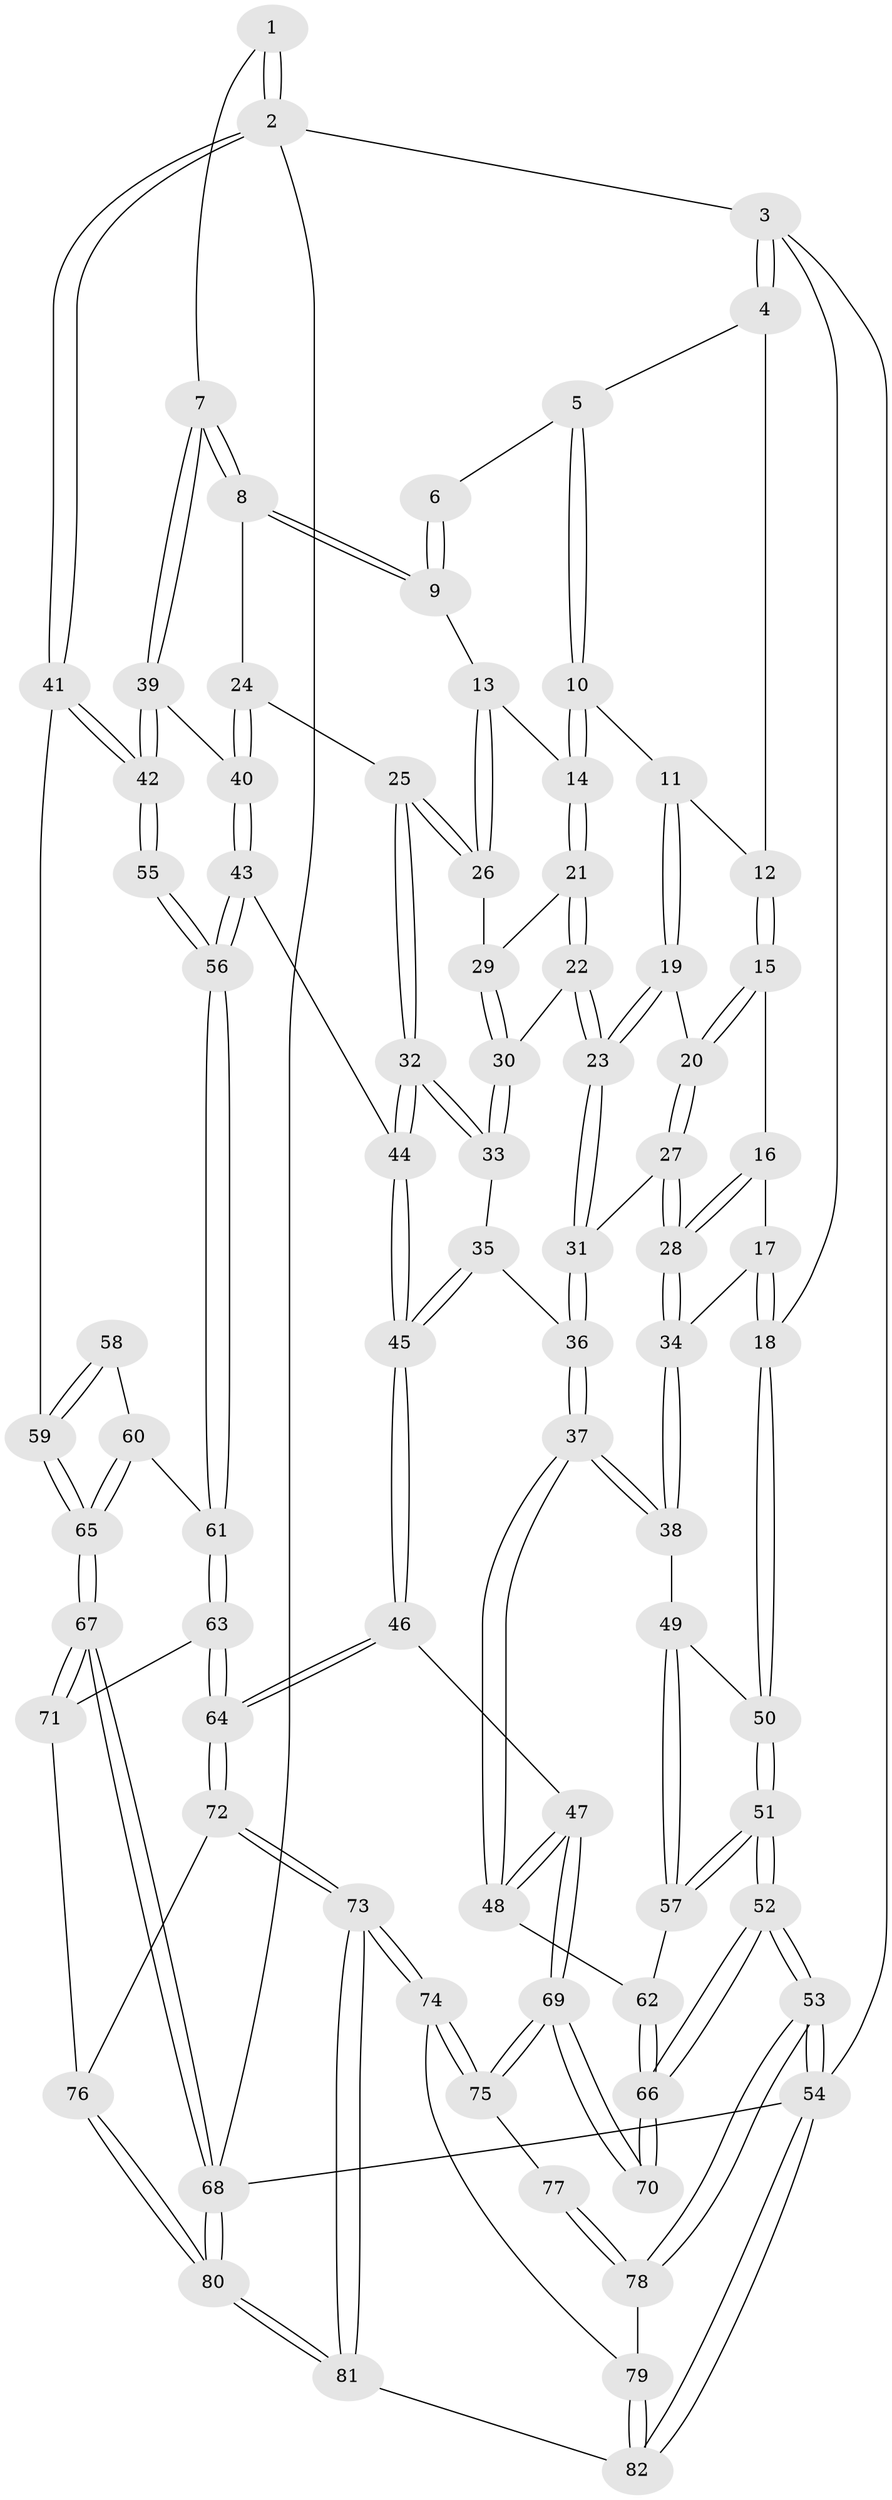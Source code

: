 // Generated by graph-tools (version 1.1) at 2025/27/03/15/25 16:27:57]
// undirected, 82 vertices, 202 edges
graph export_dot {
graph [start="1"]
  node [color=gray90,style=filled];
  1 [pos="+0.9311991757764962+0"];
  2 [pos="+1+0"];
  3 [pos="+0+0"];
  4 [pos="+0.35597068179576064+0"];
  5 [pos="+0.5661777330727887+0"];
  6 [pos="+0.619895082527969+0"];
  7 [pos="+0.8962741248383524+0.17807780058059294"];
  8 [pos="+0.8286325125672709+0.16890613646930003"];
  9 [pos="+0.7207332610437449+0.05335403857188531"];
  10 [pos="+0.5182132239837032+0.058139743837241964"];
  11 [pos="+0.44011736560737175+0.10771983746913015"];
  12 [pos="+0.35673699546844634+0.012680970329853098"];
  13 [pos="+0.6390358443915858+0.11685662696992798"];
  14 [pos="+0.5525268936831258+0.13495266565937866"];
  15 [pos="+0.3201503615316489+0.11958746171910133"];
  16 [pos="+0.2708440293566375+0.12974732378593865"];
  17 [pos="+0.0119840891672603+0.029502613642157928"];
  18 [pos="+0+0"];
  19 [pos="+0.4150105261206679+0.1631296716405243"];
  20 [pos="+0.35375707383225635+0.14691444201023754"];
  21 [pos="+0.5470043661193236+0.16306561672593983"];
  22 [pos="+0.48406819064941675+0.21044240705409356"];
  23 [pos="+0.4520773967181165+0.22520387562538952"];
  24 [pos="+0.7367397714356699+0.23889266372192286"];
  25 [pos="+0.6995091604221623+0.26354912438389105"];
  26 [pos="+0.6372685035449376+0.19900219025252142"];
  27 [pos="+0.3207292396581414+0.23868784982640945"];
  28 [pos="+0.2662942546225817+0.28342896595365774"];
  29 [pos="+0.5677134325137757+0.18120418927646365"];
  30 [pos="+0.5871047792762515+0.2663373639897182"];
  31 [pos="+0.4517155301371375+0.22657791393646315"];
  32 [pos="+0.67032015839029+0.3071671145097535"];
  33 [pos="+0.608541723139166+0.3004917208746408"];
  34 [pos="+0.25311762386501574+0.3093452244509434"];
  35 [pos="+0.5132339093927406+0.335705164251457"];
  36 [pos="+0.4517979448955504+0.2958274896763048"];
  37 [pos="+0.27753926377347493+0.4149125711333425"];
  38 [pos="+0.25583952378625113+0.37754117483780436"];
  39 [pos="+0.9999382219170927+0.23858430536032021"];
  40 [pos="+0.7969583982767728+0.36464204671810574"];
  41 [pos="+1+0.296457838297453"];
  42 [pos="+1+0.28912725854552956"];
  43 [pos="+0.7092518795941721+0.4500837947711114"];
  44 [pos="+0.6965930933702167+0.4408071255570559"];
  45 [pos="+0.5299771686496003+0.4792257666695469"];
  46 [pos="+0.40945034410668196+0.609910685051056"];
  47 [pos="+0.38825172422251436+0.6095857816439533"];
  48 [pos="+0.28308442281107404+0.511723166690757"];
  49 [pos="+0.031434809912974565+0.31570464500528794"];
  50 [pos="+0+0.13965608888046574"];
  51 [pos="+0+0.5522453483951715"];
  52 [pos="+0+1"];
  53 [pos="+0+1"];
  54 [pos="+0+1"];
  55 [pos="+0.8068671397304208+0.4563911973647409"];
  56 [pos="+0.7302150084393122+0.4757920906840769"];
  57 [pos="+0.09234887402844043+0.5477901038237137"];
  58 [pos="+0.8742321628527593+0.5043948425421138"];
  59 [pos="+1+0.41053713763146293"];
  60 [pos="+0.8417636893071349+0.6056321375897106"];
  61 [pos="+0.753060059703085+0.6196734927887869"];
  62 [pos="+0.12001007111405307+0.5562206440666015"];
  63 [pos="+0.7327928214988457+0.6562832369947029"];
  64 [pos="+0.6230492425182297+0.7435455067755958"];
  65 [pos="+1+0.6136444645921231"];
  66 [pos="+0.08543665586468067+0.757745415927516"];
  67 [pos="+1+0.766142023414235"];
  68 [pos="+1+1"];
  69 [pos="+0.3345910412712462+0.7147519539654836"];
  70 [pos="+0.08609653283645413+0.7578764485610487"];
  71 [pos="+0.8900083440052063+0.7695591973781369"];
  72 [pos="+0.6333592123946978+0.8335079893274265"];
  73 [pos="+0.6204787770824973+0.8937765217749438"];
  74 [pos="+0.32280585379806+0.8244673434343892"];
  75 [pos="+0.32864328871193893+0.7540364702714917"];
  76 [pos="+0.823156248785501+0.847597396021479"];
  77 [pos="+0.15669597322222859+0.8134649236746173"];
  78 [pos="+0.21204080077492873+0.8818540570665079"];
  79 [pos="+0.3034780454767879+0.8936970707347328"];
  80 [pos="+1+1"];
  81 [pos="+0.602787958882456+1"];
  82 [pos="+0.37459930541468056+1"];
  1 -- 2;
  1 -- 2;
  1 -- 7;
  2 -- 3;
  2 -- 41;
  2 -- 41;
  2 -- 68;
  3 -- 4;
  3 -- 4;
  3 -- 18;
  3 -- 54;
  4 -- 5;
  4 -- 12;
  5 -- 6;
  5 -- 10;
  5 -- 10;
  6 -- 9;
  6 -- 9;
  7 -- 8;
  7 -- 8;
  7 -- 39;
  7 -- 39;
  8 -- 9;
  8 -- 9;
  8 -- 24;
  9 -- 13;
  10 -- 11;
  10 -- 14;
  10 -- 14;
  11 -- 12;
  11 -- 19;
  11 -- 19;
  12 -- 15;
  12 -- 15;
  13 -- 14;
  13 -- 26;
  13 -- 26;
  14 -- 21;
  14 -- 21;
  15 -- 16;
  15 -- 20;
  15 -- 20;
  16 -- 17;
  16 -- 28;
  16 -- 28;
  17 -- 18;
  17 -- 18;
  17 -- 34;
  18 -- 50;
  18 -- 50;
  19 -- 20;
  19 -- 23;
  19 -- 23;
  20 -- 27;
  20 -- 27;
  21 -- 22;
  21 -- 22;
  21 -- 29;
  22 -- 23;
  22 -- 23;
  22 -- 30;
  23 -- 31;
  23 -- 31;
  24 -- 25;
  24 -- 40;
  24 -- 40;
  25 -- 26;
  25 -- 26;
  25 -- 32;
  25 -- 32;
  26 -- 29;
  27 -- 28;
  27 -- 28;
  27 -- 31;
  28 -- 34;
  28 -- 34;
  29 -- 30;
  29 -- 30;
  30 -- 33;
  30 -- 33;
  31 -- 36;
  31 -- 36;
  32 -- 33;
  32 -- 33;
  32 -- 44;
  32 -- 44;
  33 -- 35;
  34 -- 38;
  34 -- 38;
  35 -- 36;
  35 -- 45;
  35 -- 45;
  36 -- 37;
  36 -- 37;
  37 -- 38;
  37 -- 38;
  37 -- 48;
  37 -- 48;
  38 -- 49;
  39 -- 40;
  39 -- 42;
  39 -- 42;
  40 -- 43;
  40 -- 43;
  41 -- 42;
  41 -- 42;
  41 -- 59;
  42 -- 55;
  42 -- 55;
  43 -- 44;
  43 -- 56;
  43 -- 56;
  44 -- 45;
  44 -- 45;
  45 -- 46;
  45 -- 46;
  46 -- 47;
  46 -- 64;
  46 -- 64;
  47 -- 48;
  47 -- 48;
  47 -- 69;
  47 -- 69;
  48 -- 62;
  49 -- 50;
  49 -- 57;
  49 -- 57;
  50 -- 51;
  50 -- 51;
  51 -- 52;
  51 -- 52;
  51 -- 57;
  51 -- 57;
  52 -- 53;
  52 -- 53;
  52 -- 66;
  52 -- 66;
  53 -- 54;
  53 -- 54;
  53 -- 78;
  53 -- 78;
  54 -- 82;
  54 -- 82;
  54 -- 68;
  55 -- 56;
  55 -- 56;
  56 -- 61;
  56 -- 61;
  57 -- 62;
  58 -- 59;
  58 -- 59;
  58 -- 60;
  59 -- 65;
  59 -- 65;
  60 -- 61;
  60 -- 65;
  60 -- 65;
  61 -- 63;
  61 -- 63;
  62 -- 66;
  62 -- 66;
  63 -- 64;
  63 -- 64;
  63 -- 71;
  64 -- 72;
  64 -- 72;
  65 -- 67;
  65 -- 67;
  66 -- 70;
  66 -- 70;
  67 -- 68;
  67 -- 68;
  67 -- 71;
  67 -- 71;
  68 -- 80;
  68 -- 80;
  69 -- 70;
  69 -- 70;
  69 -- 75;
  69 -- 75;
  71 -- 76;
  72 -- 73;
  72 -- 73;
  72 -- 76;
  73 -- 74;
  73 -- 74;
  73 -- 81;
  73 -- 81;
  74 -- 75;
  74 -- 75;
  74 -- 79;
  75 -- 77;
  76 -- 80;
  76 -- 80;
  77 -- 78;
  77 -- 78;
  78 -- 79;
  79 -- 82;
  79 -- 82;
  80 -- 81;
  80 -- 81;
  81 -- 82;
}
